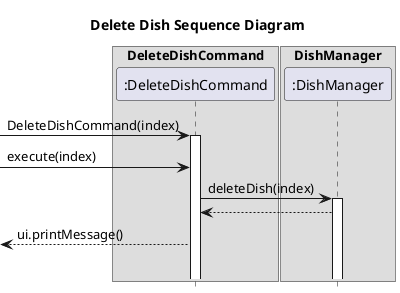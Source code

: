 @startuml
hide footbox
title Delete Dish Sequence Diagram

box "DeleteDishCommand"
participant ":DeleteDishCommand" as DeleteDishCommand
endbox

box "DishManager"
participant ":DishManager" as DishManager
endbox


-> DeleteDishCommand ++ : DeleteDishCommand(index)
-> DeleteDishCommand: execute(index)
DeleteDishCommand -> DishManager ++ : deleteDish(index)

DeleteDishCommand <-- DishManager
<-- DeleteDishCommand: ui.printMessage()

|||
@enduml